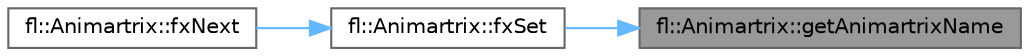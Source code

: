 digraph "fl::Animartrix::getAnimartrixName"
{
 // INTERACTIVE_SVG=YES
 // LATEX_PDF_SIZE
  bgcolor="transparent";
  edge [fontname=Helvetica,fontsize=10,labelfontname=Helvetica,labelfontsize=10];
  node [fontname=Helvetica,fontsize=10,shape=box,height=0.2,width=0.4];
  rankdir="RL";
  Node1 [id="Node000001",label="fl::Animartrix::getAnimartrixName",height=0.2,width=0.4,color="gray40", fillcolor="grey60", style="filled", fontcolor="black",tooltip=" "];
  Node1 -> Node2 [id="edge1_Node000001_Node000002",dir="back",color="steelblue1",style="solid",tooltip=" "];
  Node2 [id="Node000002",label="fl::Animartrix::fxSet",height=0.2,width=0.4,color="grey40", fillcolor="white", style="filled",URL="$d8/df5/classfl_1_1_animartrix_ad444f074926b414d014fcd4eff21e1bc.html#ad444f074926b414d014fcd4eff21e1bc",tooltip=" "];
  Node2 -> Node3 [id="edge2_Node000002_Node000003",dir="back",color="steelblue1",style="solid",tooltip=" "];
  Node3 [id="Node000003",label="fl::Animartrix::fxNext",height=0.2,width=0.4,color="grey40", fillcolor="white", style="filled",URL="$d8/df5/classfl_1_1_animartrix_a08ba1b5880350eb1484eb71d9ac1ec74.html#a08ba1b5880350eb1484eb71d9ac1ec74",tooltip=" "];
}
